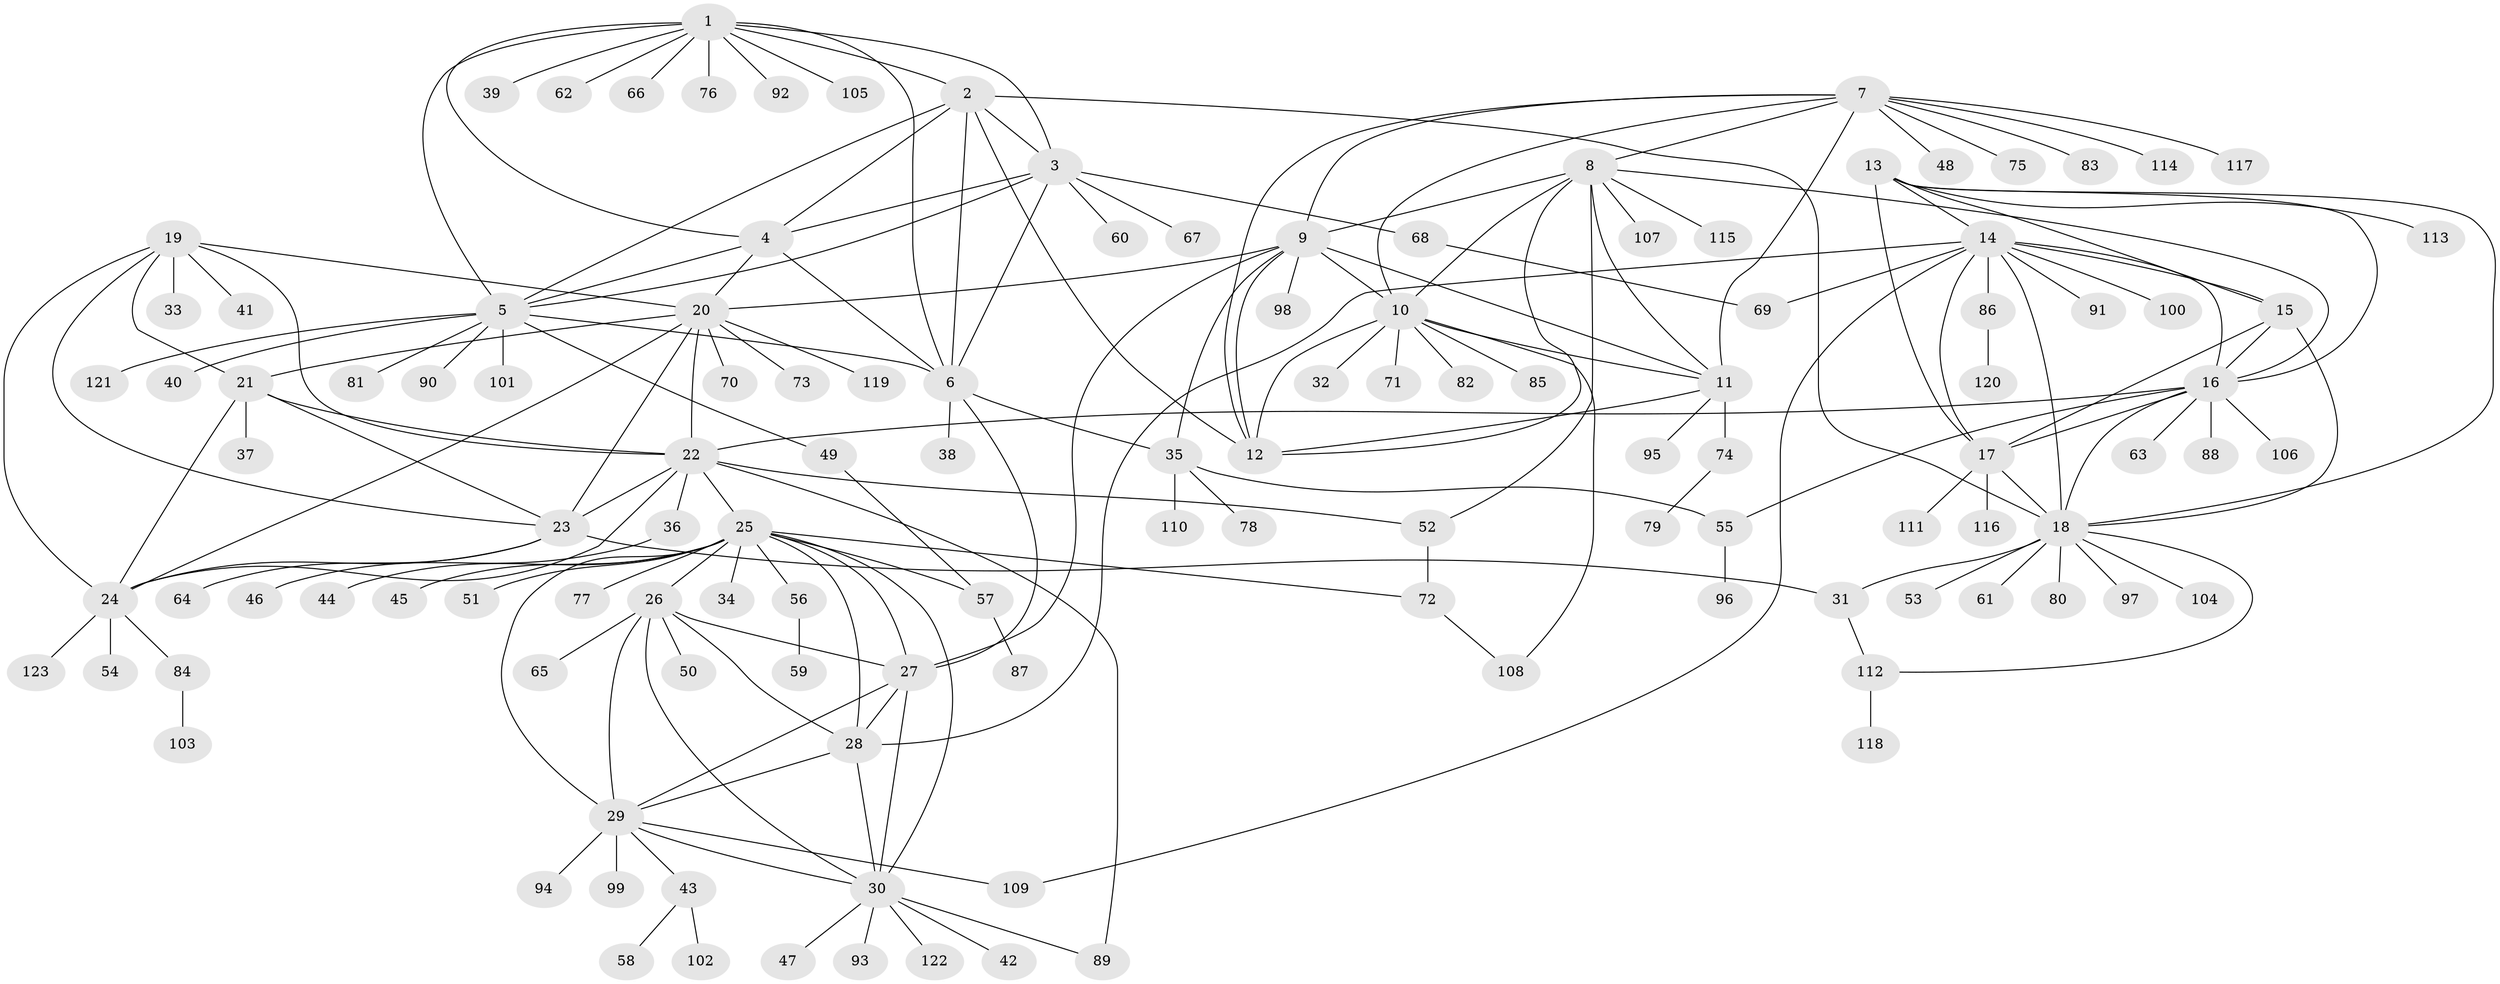 // coarse degree distribution, {10: 0.0273972602739726, 6: 0.0136986301369863, 7: 0.0821917808219178, 5: 0.0821917808219178, 4: 0.0136986301369863, 8: 0.0410958904109589, 9: 0.0547945205479452, 11: 0.0136986301369863, 3: 0.0410958904109589, 2: 0.0547945205479452, 1: 0.5753424657534246}
// Generated by graph-tools (version 1.1) at 2025/19/03/04/25 18:19:39]
// undirected, 123 vertices, 189 edges
graph export_dot {
graph [start="1"]
  node [color=gray90,style=filled];
  1;
  2;
  3;
  4;
  5;
  6;
  7;
  8;
  9;
  10;
  11;
  12;
  13;
  14;
  15;
  16;
  17;
  18;
  19;
  20;
  21;
  22;
  23;
  24;
  25;
  26;
  27;
  28;
  29;
  30;
  31;
  32;
  33;
  34;
  35;
  36;
  37;
  38;
  39;
  40;
  41;
  42;
  43;
  44;
  45;
  46;
  47;
  48;
  49;
  50;
  51;
  52;
  53;
  54;
  55;
  56;
  57;
  58;
  59;
  60;
  61;
  62;
  63;
  64;
  65;
  66;
  67;
  68;
  69;
  70;
  71;
  72;
  73;
  74;
  75;
  76;
  77;
  78;
  79;
  80;
  81;
  82;
  83;
  84;
  85;
  86;
  87;
  88;
  89;
  90;
  91;
  92;
  93;
  94;
  95;
  96;
  97;
  98;
  99;
  100;
  101;
  102;
  103;
  104;
  105;
  106;
  107;
  108;
  109;
  110;
  111;
  112;
  113;
  114;
  115;
  116;
  117;
  118;
  119;
  120;
  121;
  122;
  123;
  1 -- 2;
  1 -- 3;
  1 -- 4;
  1 -- 5;
  1 -- 6;
  1 -- 39;
  1 -- 62;
  1 -- 66;
  1 -- 76;
  1 -- 92;
  1 -- 105;
  2 -- 3;
  2 -- 4;
  2 -- 5;
  2 -- 6;
  2 -- 12;
  2 -- 18;
  3 -- 4;
  3 -- 5;
  3 -- 6;
  3 -- 60;
  3 -- 67;
  3 -- 68;
  4 -- 5;
  4 -- 6;
  4 -- 20;
  5 -- 6;
  5 -- 40;
  5 -- 49;
  5 -- 81;
  5 -- 90;
  5 -- 101;
  5 -- 121;
  6 -- 27;
  6 -- 35;
  6 -- 38;
  7 -- 8;
  7 -- 9;
  7 -- 10;
  7 -- 11;
  7 -- 12;
  7 -- 48;
  7 -- 75;
  7 -- 83;
  7 -- 114;
  7 -- 117;
  8 -- 9;
  8 -- 10;
  8 -- 11;
  8 -- 12;
  8 -- 16;
  8 -- 52;
  8 -- 107;
  8 -- 115;
  9 -- 10;
  9 -- 11;
  9 -- 12;
  9 -- 20;
  9 -- 27;
  9 -- 35;
  9 -- 98;
  10 -- 11;
  10 -- 12;
  10 -- 32;
  10 -- 71;
  10 -- 82;
  10 -- 85;
  10 -- 108;
  11 -- 12;
  11 -- 74;
  11 -- 95;
  13 -- 14;
  13 -- 15;
  13 -- 16;
  13 -- 17;
  13 -- 18;
  13 -- 113;
  14 -- 15;
  14 -- 16;
  14 -- 17;
  14 -- 18;
  14 -- 28;
  14 -- 69;
  14 -- 86;
  14 -- 91;
  14 -- 100;
  14 -- 109;
  15 -- 16;
  15 -- 17;
  15 -- 18;
  16 -- 17;
  16 -- 18;
  16 -- 22;
  16 -- 55;
  16 -- 63;
  16 -- 88;
  16 -- 106;
  17 -- 18;
  17 -- 111;
  17 -- 116;
  18 -- 31;
  18 -- 53;
  18 -- 61;
  18 -- 80;
  18 -- 97;
  18 -- 104;
  18 -- 112;
  19 -- 20;
  19 -- 21;
  19 -- 22;
  19 -- 23;
  19 -- 24;
  19 -- 33;
  19 -- 41;
  20 -- 21;
  20 -- 22;
  20 -- 23;
  20 -- 24;
  20 -- 70;
  20 -- 73;
  20 -- 119;
  21 -- 22;
  21 -- 23;
  21 -- 24;
  21 -- 37;
  22 -- 23;
  22 -- 24;
  22 -- 25;
  22 -- 36;
  22 -- 52;
  22 -- 89;
  23 -- 24;
  23 -- 31;
  23 -- 64;
  24 -- 54;
  24 -- 84;
  24 -- 123;
  25 -- 26;
  25 -- 27;
  25 -- 28;
  25 -- 29;
  25 -- 30;
  25 -- 34;
  25 -- 44;
  25 -- 45;
  25 -- 51;
  25 -- 56;
  25 -- 57;
  25 -- 72;
  25 -- 77;
  26 -- 27;
  26 -- 28;
  26 -- 29;
  26 -- 30;
  26 -- 50;
  26 -- 65;
  27 -- 28;
  27 -- 29;
  27 -- 30;
  28 -- 29;
  28 -- 30;
  29 -- 30;
  29 -- 43;
  29 -- 94;
  29 -- 99;
  29 -- 109;
  30 -- 42;
  30 -- 47;
  30 -- 89;
  30 -- 93;
  30 -- 122;
  31 -- 112;
  35 -- 55;
  35 -- 78;
  35 -- 110;
  36 -- 46;
  43 -- 58;
  43 -- 102;
  49 -- 57;
  52 -- 72;
  55 -- 96;
  56 -- 59;
  57 -- 87;
  68 -- 69;
  72 -- 108;
  74 -- 79;
  84 -- 103;
  86 -- 120;
  112 -- 118;
}
